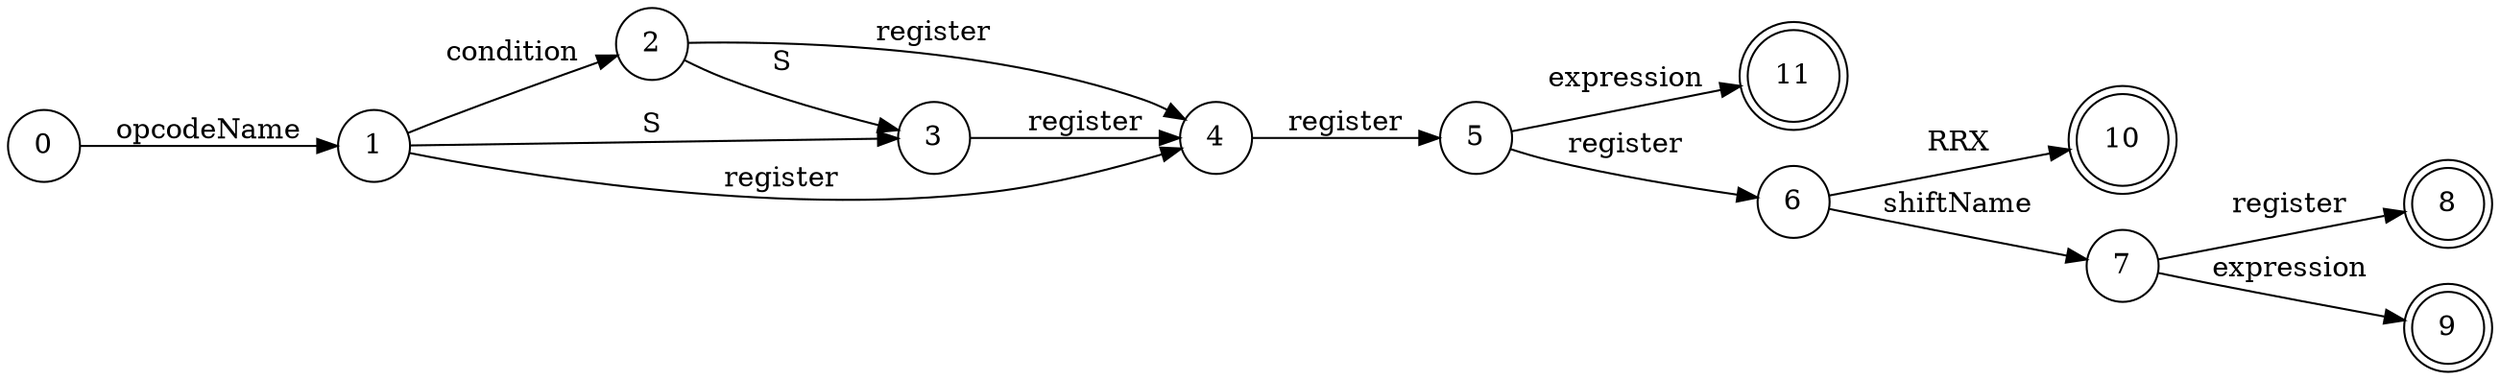 digraph g {
  rankdir=LR;
  node [shape = doublecircle]; 11 8 9 10;
	node [shape = circle];

  0 -> 1 [label=opcodeName]
  1 -> 2 [label=condition]
  2 -> 3 [label=S]
  1 -> 3 [label=S]
  1 -> 4 [label=register]
  2 -> 4 [label=register]
  3 -> 4 [label=register]
  4 -> 5 [label=register]
  5 -> 6 [label=register]
  6 -> 7 [label=shiftName]
  7 -> 8 [label=register]
  7 -> 9 [label=expression]
  6 -> 10 [label=RRX]
  5 -> 11 [label=expression]

}